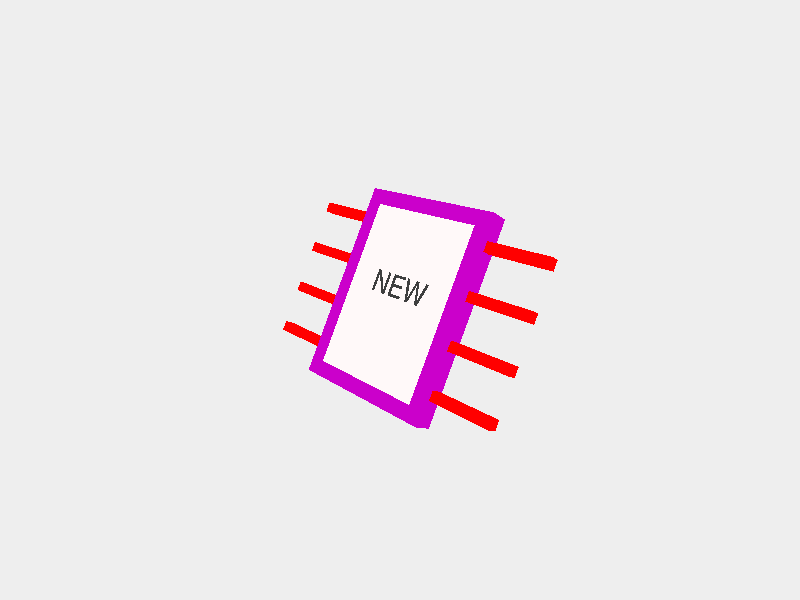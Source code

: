 //
// Gate Logo
// by Jeffery P. Hansen
//

//global_settings { assumed_gamma 2.2 }

#include "shapes.inc"
#include "chars.inc"
#include "colors.inc"
#include "textures.inc"
#include "woods.inc"
#include "metals.inc"

#declare Ink_Text =
  texture {
    pigment { rgb <0.05, 0.05, 0.05>  }
    finish {
      specular 0.0
      ambient 0.0
    }
  }

#declare Chip_Text =
  texture {
    pigment { rgb <.6,0,.6>  }
    finish {
//      metallic
      specular 0.6
//      roughness 0.1
      ambient 0.5
//      diffuse 0.2
//      reflection .2
    }
  }

#declare Erase_Text =
  texture {
    pigment { rgb <.6,.3,.3>  }
    finish {
      specular 0
      roughness 0.3
      ambient 0.2
    }
  }

#declare Yellow_Paint =
  texture {
    pigment { rgb <.9,0.9,0.1>  }
    finish {
      specular 0.2
      ambient 0.1
    }
  }

#declare Pin_Text =
  texture {
    pigment { rgb <1,0,0>  }
    finish {
//      metallic
      specular .6
//      roughness 0.1
//      ambient 0.2
//      diffuse 0.2
      reflection .2
    }
  }

#declare Paper_Text =
  texture {
    pigment { rgb <1,0.95,0.95>  }
    finish {
      specular 0.3
      roughness 0.1
      ambient 0.2
      diffuse 0.2
    }
  }

#declare Pencil =
  union {
    #local L = 1.5;
    #local R = 0.15;
    #local Q = 0.03;
    #local X = 10;
    #local D = 0.5;
    #local E = 0.3;
    intersection {
      intersection {
        box { <0,-R,-R>, <L,R,R> }
        object { box { <0,-R,-R>, <L,R,R> } rotate 45*x }
        texture { Yellow_Paint }
      }
      object { cone { <0.0,0,0> , 0, <D*X, 0, 0>, R*X} texture { T_Wood3} }
    }
    intersection {
      object { cylinder { 0*x, L*x, Q } }
      object { cone { <-0.01,0,0> , 0, <D*X, 0, 0>, R*X} }
    }
    object { cylinder { L*x, (L+E)*x, R } texture { Erase_Text } }
    object { cylinder { L*x, (L+E/2)*x, 1.01*R } texture { T_Silver_1A } }
  }

#declare Chip =
  union {
    #local W = 0.75;
    #local H = 1.0;
    #local D = 0.1;
    #local T = 0.15;

    intersection {
      box { <-W,-D,-H>, <W, D, H> }
      box { <-(W-T),-2*D,-(H-T)>, <W-T, 2*D, H-T> inverse }
      texture { Chip_Text }
    }
    object { box { <-(W-T),-D,-(H-T)>, <W-T,D,H-T> } texture { Paper_Text }}

    object { text { ttf "cyrvetic.ttf" "NEW" 0.3, 0 }
	scale 0.3
	rotate 90*x
	translate <-0.3,0.101,0.0>
	texture { Ink_Text }
    }

    #local i = 0;
    #local PS = W - 0.05;
    #local Q = 0.3;
    #local PW = 0.05;
    #local PD = 0.05;
    #local L = 0.7;
    #while (i <= 3)
      #local Z = -1 + Q + (i/3.0)*(2-2*Q);
      box { <-PS,-PD,Z-PW>, <-(PS+L),PD,Z+PW> texture { Pin_Text } }
      box { <PS,-PD,Z-PW>, <PS+L,PD,Z+PW> texture { Pin_Text } }
      #local i = i + 1;
    #end

    rotate x*-90
  }

union {
  object { Chip }
  rotate y*40
  rotate z*-20
}


#declare CV = 0.85098039215686274509;
  sky_sphere {
    pigment {
      colour red CV green CV blue CV
    }
  }


//
// Where are we anyway?
//
camera {
  location  <0.0, 0.0, -5.8>
  look_at <0.0, 0.0,  0.0>
}

light_source {
  <-20.0, 10.0, -30>
  colour White *5
}
